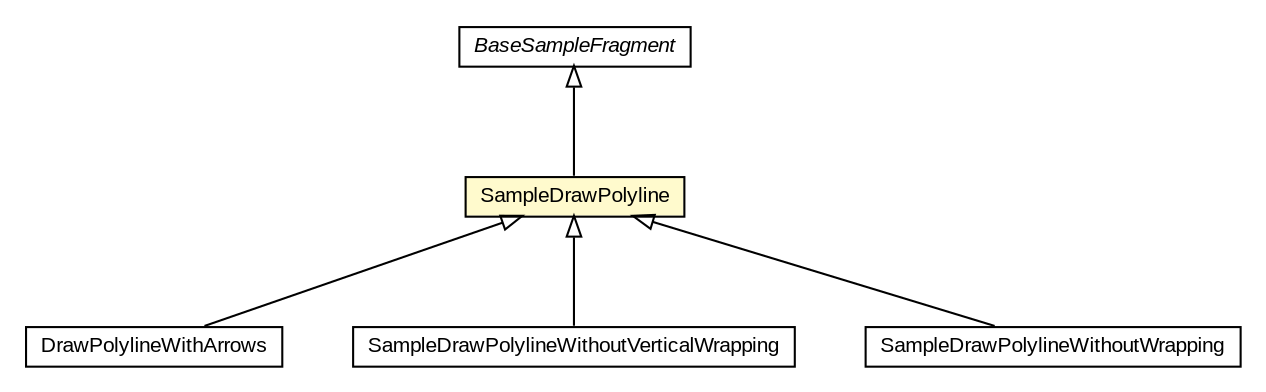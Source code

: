 #!/usr/local/bin/dot
#
# Class diagram 
# Generated by UMLGraph version R5_6-24-gf6e263 (http://www.umlgraph.org/)
#

digraph G {
	edge [fontname="arial",fontsize=10,labelfontname="arial",labelfontsize=10];
	node [fontname="arial",fontsize=10,shape=plaintext];
	nodesep=0.25;
	ranksep=0.5;
	// org.osmdroid.samplefragments.BaseSampleFragment
	c220849 [label=<<table title="org.osmdroid.samplefragments.BaseSampleFragment" border="0" cellborder="1" cellspacing="0" cellpadding="2" port="p" href="../BaseSampleFragment.html">
		<tr><td><table border="0" cellspacing="0" cellpadding="1">
<tr><td align="center" balign="center"><font face="arial italic"> BaseSampleFragment </font></td></tr>
		</table></td></tr>
		</table>>, URL="../BaseSampleFragment.html", fontname="arial", fontcolor="black", fontsize=10.0];
	// org.osmdroid.samplefragments.drawing.DrawPolylineWithArrows
	c220888 [label=<<table title="org.osmdroid.samplefragments.drawing.DrawPolylineWithArrows" border="0" cellborder="1" cellspacing="0" cellpadding="2" port="p" href="./DrawPolylineWithArrows.html">
		<tr><td><table border="0" cellspacing="0" cellpadding="1">
<tr><td align="center" balign="center"> DrawPolylineWithArrows </td></tr>
		</table></td></tr>
		</table>>, URL="./DrawPolylineWithArrows.html", fontname="arial", fontcolor="black", fontsize=10.0];
	// org.osmdroid.samplefragments.drawing.SampleDrawPolyline
	c220892 [label=<<table title="org.osmdroid.samplefragments.drawing.SampleDrawPolyline" border="0" cellborder="1" cellspacing="0" cellpadding="2" port="p" bgcolor="lemonChiffon" href="./SampleDrawPolyline.html">
		<tr><td><table border="0" cellspacing="0" cellpadding="1">
<tr><td align="center" balign="center"> SampleDrawPolyline </td></tr>
		</table></td></tr>
		</table>>, URL="./SampleDrawPolyline.html", fontname="arial", fontcolor="black", fontsize=10.0];
	// org.osmdroid.samplefragments.drawing.SampleDrawPolylineWithoutVerticalWrapping
	c220893 [label=<<table title="org.osmdroid.samplefragments.drawing.SampleDrawPolylineWithoutVerticalWrapping" border="0" cellborder="1" cellspacing="0" cellpadding="2" port="p" href="./SampleDrawPolylineWithoutVerticalWrapping.html">
		<tr><td><table border="0" cellspacing="0" cellpadding="1">
<tr><td align="center" balign="center"> SampleDrawPolylineWithoutVerticalWrapping </td></tr>
		</table></td></tr>
		</table>>, URL="./SampleDrawPolylineWithoutVerticalWrapping.html", fontname="arial", fontcolor="black", fontsize=10.0];
	// org.osmdroid.samplefragments.drawing.SampleDrawPolylineWithoutWrapping
	c220894 [label=<<table title="org.osmdroid.samplefragments.drawing.SampleDrawPolylineWithoutWrapping" border="0" cellborder="1" cellspacing="0" cellpadding="2" port="p" href="./SampleDrawPolylineWithoutWrapping.html">
		<tr><td><table border="0" cellspacing="0" cellpadding="1">
<tr><td align="center" balign="center"> SampleDrawPolylineWithoutWrapping </td></tr>
		</table></td></tr>
		</table>>, URL="./SampleDrawPolylineWithoutWrapping.html", fontname="arial", fontcolor="black", fontsize=10.0];
	//org.osmdroid.samplefragments.drawing.DrawPolylineWithArrows extends org.osmdroid.samplefragments.drawing.SampleDrawPolyline
	c220892:p -> c220888:p [dir=back,arrowtail=empty];
	//org.osmdroid.samplefragments.drawing.SampleDrawPolyline extends org.osmdroid.samplefragments.BaseSampleFragment
	c220849:p -> c220892:p [dir=back,arrowtail=empty];
	//org.osmdroid.samplefragments.drawing.SampleDrawPolylineWithoutVerticalWrapping extends org.osmdroid.samplefragments.drawing.SampleDrawPolyline
	c220892:p -> c220893:p [dir=back,arrowtail=empty];
	//org.osmdroid.samplefragments.drawing.SampleDrawPolylineWithoutWrapping extends org.osmdroid.samplefragments.drawing.SampleDrawPolyline
	c220892:p -> c220894:p [dir=back,arrowtail=empty];
}

